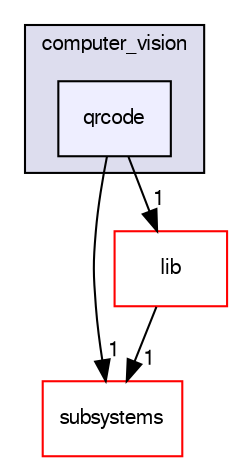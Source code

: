 digraph "sw/airborne/modules/computer_vision/qrcode" {
  compound=true
  node [ fontsize="10", fontname="FreeSans"];
  edge [ labelfontsize="10", labelfontname="FreeSans"];
  subgraph clusterdir_304e79c9f5d09ea65a2f55aafb6a6b9d {
    graph [ bgcolor="#ddddee", pencolor="black", label="computer_vision" fontname="FreeSans", fontsize="10", URL="dir_304e79c9f5d09ea65a2f55aafb6a6b9d.html"]
  dir_36cdc087bcb0b13e79a865917b3734d4 [shape=box, label="qrcode", style="filled", fillcolor="#eeeeff", pencolor="black", URL="dir_36cdc087bcb0b13e79a865917b3734d4.html"];
  }
  dir_12d6ec7aac5a4a9b8cee17e35022d7c7 [shape=box label="subsystems" fillcolor="white" style="filled" color="red" URL="dir_12d6ec7aac5a4a9b8cee17e35022d7c7.html"];
  dir_9adc125244b74c64b95124778e5b932a [shape=box label="lib" fillcolor="white" style="filled" color="red" URL="dir_9adc125244b74c64b95124778e5b932a.html"];
  dir_36cdc087bcb0b13e79a865917b3734d4->dir_12d6ec7aac5a4a9b8cee17e35022d7c7 [headlabel="1", labeldistance=1.5 headhref="dir_000142_000051.html"];
  dir_36cdc087bcb0b13e79a865917b3734d4->dir_9adc125244b74c64b95124778e5b932a [headlabel="1", labeldistance=1.5 headhref="dir_000142_000136.html"];
  dir_9adc125244b74c64b95124778e5b932a->dir_12d6ec7aac5a4a9b8cee17e35022d7c7 [headlabel="1", labeldistance=1.5 headhref="dir_000136_000051.html"];
}
